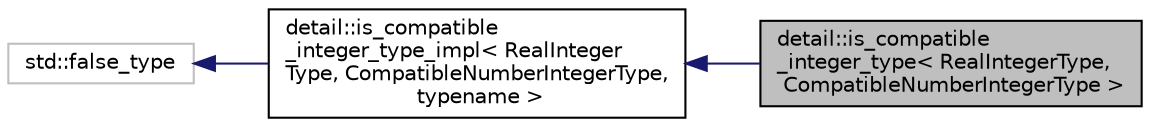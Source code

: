 digraph "detail::is_compatible_integer_type&lt; RealIntegerType, CompatibleNumberIntegerType &gt;"
{
 // LATEX_PDF_SIZE
  edge [fontname="Helvetica",fontsize="10",labelfontname="Helvetica",labelfontsize="10"];
  node [fontname="Helvetica",fontsize="10",shape=record];
  rankdir="LR";
  Node1 [label="detail::is_compatible\l_integer_type\< RealIntegerType,\l CompatibleNumberIntegerType \>",height=0.2,width=0.4,color="black", fillcolor="grey75", style="filled", fontcolor="black",tooltip=" "];
  Node2 -> Node1 [dir="back",color="midnightblue",fontsize="10",style="solid",fontname="Helvetica"];
  Node2 [label="detail::is_compatible\l_integer_type_impl\< RealInteger\lType, CompatibleNumberIntegerType,\l typename \>",height=0.2,width=0.4,color="black", fillcolor="white", style="filled",URL="$structdetail_1_1is__compatible__integer__type__impl.html",tooltip=" "];
  Node3 -> Node2 [dir="back",color="midnightblue",fontsize="10",style="solid",fontname="Helvetica"];
  Node3 [label="std::false_type",height=0.2,width=0.4,color="grey75", fillcolor="white", style="filled",tooltip=" "];
}
